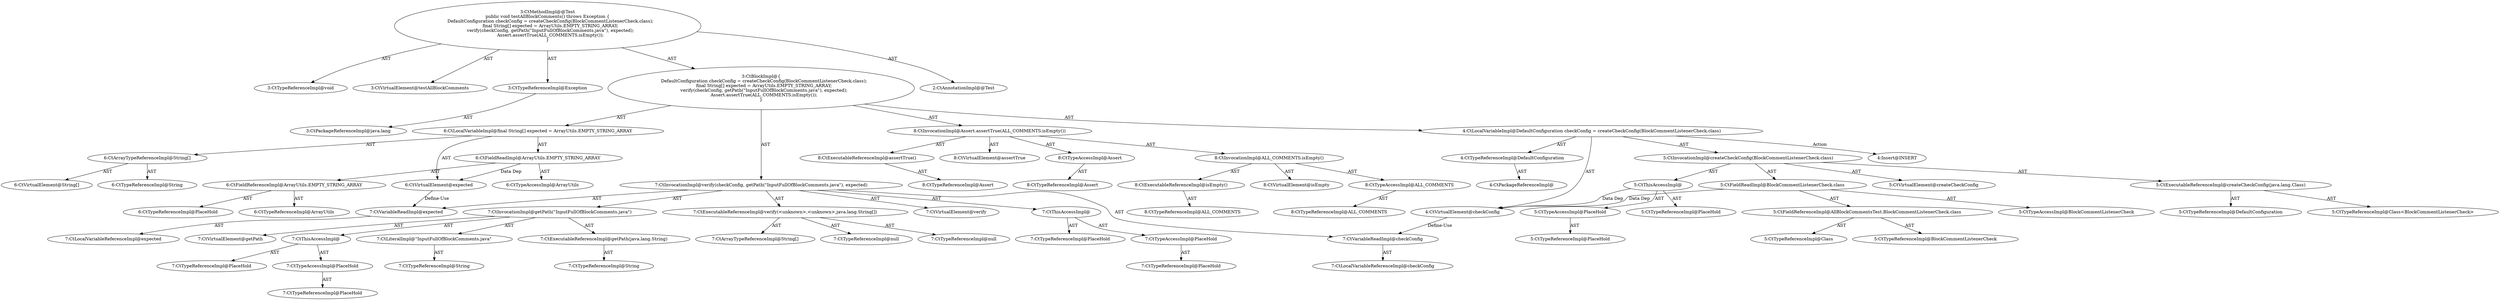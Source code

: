 digraph "testAllBlockComments#?" {
0 [label="3:CtTypeReferenceImpl@void" shape=ellipse]
1 [label="3:CtVirtualElement@testAllBlockComments" shape=ellipse]
2 [label="3:CtTypeReferenceImpl@Exception" shape=ellipse]
3 [label="3:CtPackageReferenceImpl@java.lang" shape=ellipse]
4 [label="4:CtTypeReferenceImpl@DefaultConfiguration" shape=ellipse]
5 [label="4:CtPackageReferenceImpl@" shape=ellipse]
6 [label="5:CtExecutableReferenceImpl@createCheckConfig(java.lang.Class)" shape=ellipse]
7 [label="5:CtTypeReferenceImpl@DefaultConfiguration" shape=ellipse]
8 [label="5:CtTypeReferenceImpl@Class<BlockCommentListenerCheck>" shape=ellipse]
9 [label="5:CtVirtualElement@createCheckConfig" shape=ellipse]
10 [label="5:CtTypeAccessImpl@PlaceHold" shape=ellipse]
11 [label="5:CtTypeReferenceImpl@PlaceHold" shape=ellipse]
12 [label="5:CtThisAccessImpl@" shape=ellipse]
13 [label="5:CtTypeReferenceImpl@PlaceHold" shape=ellipse]
14 [label="5:CtFieldReferenceImpl@AllBlockCommentsTest.BlockCommentListenerCheck.class" shape=ellipse]
15 [label="5:CtTypeReferenceImpl@BlockCommentListenerCheck" shape=ellipse]
16 [label="5:CtTypeReferenceImpl@Class" shape=ellipse]
17 [label="5:CtFieldReadImpl@BlockCommentListenerCheck.class" shape=ellipse]
18 [label="5:CtTypeAccessImpl@BlockCommentListenerCheck" shape=ellipse]
19 [label="5:CtInvocationImpl@createCheckConfig(BlockCommentListenerCheck.class)" shape=ellipse]
20 [label="4:CtVirtualElement@checkConfig" shape=ellipse]
21 [label="4:CtLocalVariableImpl@DefaultConfiguration checkConfig = createCheckConfig(BlockCommentListenerCheck.class)" shape=ellipse]
22 [label="6:CtVirtualElement@String[]" shape=ellipse]
23 [label="6:CtArrayTypeReferenceImpl@String[]" shape=ellipse]
24 [label="6:CtTypeReferenceImpl@String" shape=ellipse]
25 [label="6:CtFieldReferenceImpl@ArrayUtils.EMPTY_STRING_ARRAY" shape=ellipse]
26 [label="6:CtTypeReferenceImpl@ArrayUtils" shape=ellipse]
27 [label="6:CtTypeReferenceImpl@PlaceHold" shape=ellipse]
28 [label="6:CtFieldReadImpl@ArrayUtils.EMPTY_STRING_ARRAY" shape=ellipse]
29 [label="6:CtTypeAccessImpl@ArrayUtils" shape=ellipse]
30 [label="6:CtVirtualElement@expected" shape=ellipse]
31 [label="6:CtLocalVariableImpl@final String[] expected = ArrayUtils.EMPTY_STRING_ARRAY" shape=ellipse]
32 [label="7:CtExecutableReferenceImpl@verify(<unknown>,<unknown>,java.lang.String[])" shape=ellipse]
33 [label="7:CtTypeReferenceImpl@null" shape=ellipse]
34 [label="7:CtTypeReferenceImpl@null" shape=ellipse]
35 [label="7:CtArrayTypeReferenceImpl@String[]" shape=ellipse]
36 [label="7:CtVirtualElement@verify" shape=ellipse]
37 [label="7:CtTypeAccessImpl@PlaceHold" shape=ellipse]
38 [label="7:CtTypeReferenceImpl@PlaceHold" shape=ellipse]
39 [label="7:CtThisAccessImpl@" shape=ellipse]
40 [label="7:CtTypeReferenceImpl@PlaceHold" shape=ellipse]
41 [label="7:CtVariableReadImpl@checkConfig" shape=ellipse]
42 [label="7:CtLocalVariableReferenceImpl@checkConfig" shape=ellipse]
43 [label="7:CtExecutableReferenceImpl@getPath(java.lang.String)" shape=ellipse]
44 [label="7:CtTypeReferenceImpl@String" shape=ellipse]
45 [label="7:CtVirtualElement@getPath" shape=ellipse]
46 [label="7:CtTypeAccessImpl@PlaceHold" shape=ellipse]
47 [label="7:CtTypeReferenceImpl@PlaceHold" shape=ellipse]
48 [label="7:CtThisAccessImpl@" shape=ellipse]
49 [label="7:CtTypeReferenceImpl@PlaceHold" shape=ellipse]
50 [label="7:CtLiteralImpl@\"InputFullOfBlockComments.java\"" shape=ellipse]
51 [label="7:CtTypeReferenceImpl@String" shape=ellipse]
52 [label="7:CtInvocationImpl@getPath(\"InputFullOfBlockComments.java\")" shape=ellipse]
53 [label="7:CtVariableReadImpl@expected" shape=ellipse]
54 [label="7:CtLocalVariableReferenceImpl@expected" shape=ellipse]
55 [label="7:CtInvocationImpl@verify(checkConfig, getPath(\"InputFullOfBlockComments.java\"), expected)" shape=ellipse]
56 [label="8:CtExecutableReferenceImpl@assertTrue()" shape=ellipse]
57 [label="8:CtTypeReferenceImpl@Assert" shape=ellipse]
58 [label="8:CtVirtualElement@assertTrue" shape=ellipse]
59 [label="8:CtTypeAccessImpl@Assert" shape=ellipse]
60 [label="8:CtTypeReferenceImpl@Assert" shape=ellipse]
61 [label="8:CtExecutableReferenceImpl@isEmpty()" shape=ellipse]
62 [label="8:CtTypeReferenceImpl@ALL_COMMENTS" shape=ellipse]
63 [label="8:CtVirtualElement@isEmpty" shape=ellipse]
64 [label="8:CtTypeAccessImpl@ALL_COMMENTS" shape=ellipse]
65 [label="8:CtTypeReferenceImpl@ALL_COMMENTS" shape=ellipse]
66 [label="8:CtInvocationImpl@ALL_COMMENTS.isEmpty()" shape=ellipse]
67 [label="8:CtInvocationImpl@Assert.assertTrue(ALL_COMMENTS.isEmpty())" shape=ellipse]
68 [label="3:CtBlockImpl@\{
    DefaultConfiguration checkConfig = createCheckConfig(BlockCommentListenerCheck.class);
    final String[] expected = ArrayUtils.EMPTY_STRING_ARRAY;
    verify(checkConfig, getPath(\"InputFullOfBlockComments.java\"), expected);
    Assert.assertTrue(ALL_COMMENTS.isEmpty());
\}" shape=ellipse]
69 [label="3:CtMethodImpl@@Test
public void testAllBlockComments() throws Exception \{
    DefaultConfiguration checkConfig = createCheckConfig(BlockCommentListenerCheck.class);
    final String[] expected = ArrayUtils.EMPTY_STRING_ARRAY;
    verify(checkConfig, getPath(\"InputFullOfBlockComments.java\"), expected);
    Assert.assertTrue(ALL_COMMENTS.isEmpty());
\}" shape=ellipse]
70 [label="2:CtAnnotationImpl@@Test" shape=ellipse]
71 [label="4:Insert@INSERT" shape=ellipse]
2 -> 3 [label="AST"];
4 -> 5 [label="AST"];
6 -> 7 [label="AST"];
6 -> 8 [label="AST"];
10 -> 11 [label="AST"];
12 -> 13 [label="AST"];
12 -> 10 [label="AST"];
12 -> 20 [label="Data Dep"];
14 -> 15 [label="AST"];
14 -> 16 [label="AST"];
17 -> 18 [label="AST"];
17 -> 14 [label="AST"];
17 -> 20 [label="Data Dep"];
19 -> 9 [label="AST"];
19 -> 12 [label="AST"];
19 -> 6 [label="AST"];
19 -> 17 [label="AST"];
20 -> 41 [label="Define-Use"];
21 -> 20 [label="AST"];
21 -> 4 [label="AST"];
21 -> 19 [label="AST"];
21 -> 71 [label="Action"];
23 -> 22 [label="AST"];
23 -> 24 [label="AST"];
25 -> 26 [label="AST"];
25 -> 27 [label="AST"];
28 -> 29 [label="AST"];
28 -> 25 [label="AST"];
28 -> 30 [label="Data Dep"];
30 -> 53 [label="Define-Use"];
31 -> 30 [label="AST"];
31 -> 23 [label="AST"];
31 -> 28 [label="AST"];
32 -> 33 [label="AST"];
32 -> 34 [label="AST"];
32 -> 35 [label="AST"];
37 -> 38 [label="AST"];
39 -> 40 [label="AST"];
39 -> 37 [label="AST"];
41 -> 42 [label="AST"];
43 -> 44 [label="AST"];
46 -> 47 [label="AST"];
48 -> 49 [label="AST"];
48 -> 46 [label="AST"];
50 -> 51 [label="AST"];
52 -> 45 [label="AST"];
52 -> 48 [label="AST"];
52 -> 43 [label="AST"];
52 -> 50 [label="AST"];
53 -> 54 [label="AST"];
55 -> 36 [label="AST"];
55 -> 39 [label="AST"];
55 -> 32 [label="AST"];
55 -> 41 [label="AST"];
55 -> 52 [label="AST"];
55 -> 53 [label="AST"];
56 -> 57 [label="AST"];
59 -> 60 [label="AST"];
61 -> 62 [label="AST"];
64 -> 65 [label="AST"];
66 -> 63 [label="AST"];
66 -> 64 [label="AST"];
66 -> 61 [label="AST"];
67 -> 58 [label="AST"];
67 -> 59 [label="AST"];
67 -> 56 [label="AST"];
67 -> 66 [label="AST"];
68 -> 21 [label="AST"];
68 -> 31 [label="AST"];
68 -> 55 [label="AST"];
68 -> 67 [label="AST"];
69 -> 1 [label="AST"];
69 -> 70 [label="AST"];
69 -> 0 [label="AST"];
69 -> 2 [label="AST"];
69 -> 68 [label="AST"];
}